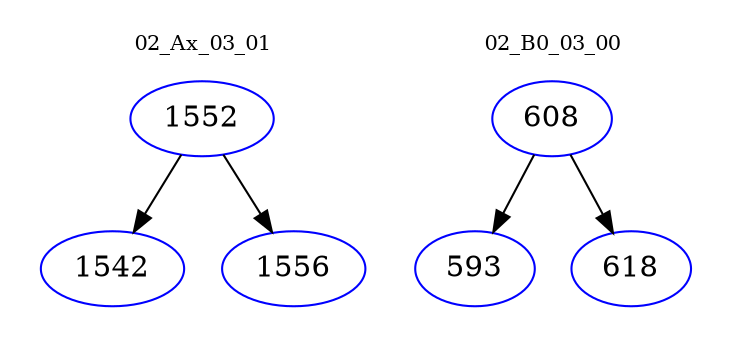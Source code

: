 digraph{
subgraph cluster_0 {
color = white
label = "02_Ax_03_01";
fontsize=10;
T0_1552 [label="1552", color="blue"]
T0_1552 -> T0_1542 [color="black"]
T0_1542 [label="1542", color="blue"]
T0_1552 -> T0_1556 [color="black"]
T0_1556 [label="1556", color="blue"]
}
subgraph cluster_1 {
color = white
label = "02_B0_03_00";
fontsize=10;
T1_608 [label="608", color="blue"]
T1_608 -> T1_593 [color="black"]
T1_593 [label="593", color="blue"]
T1_608 -> T1_618 [color="black"]
T1_618 [label="618", color="blue"]
}
}
